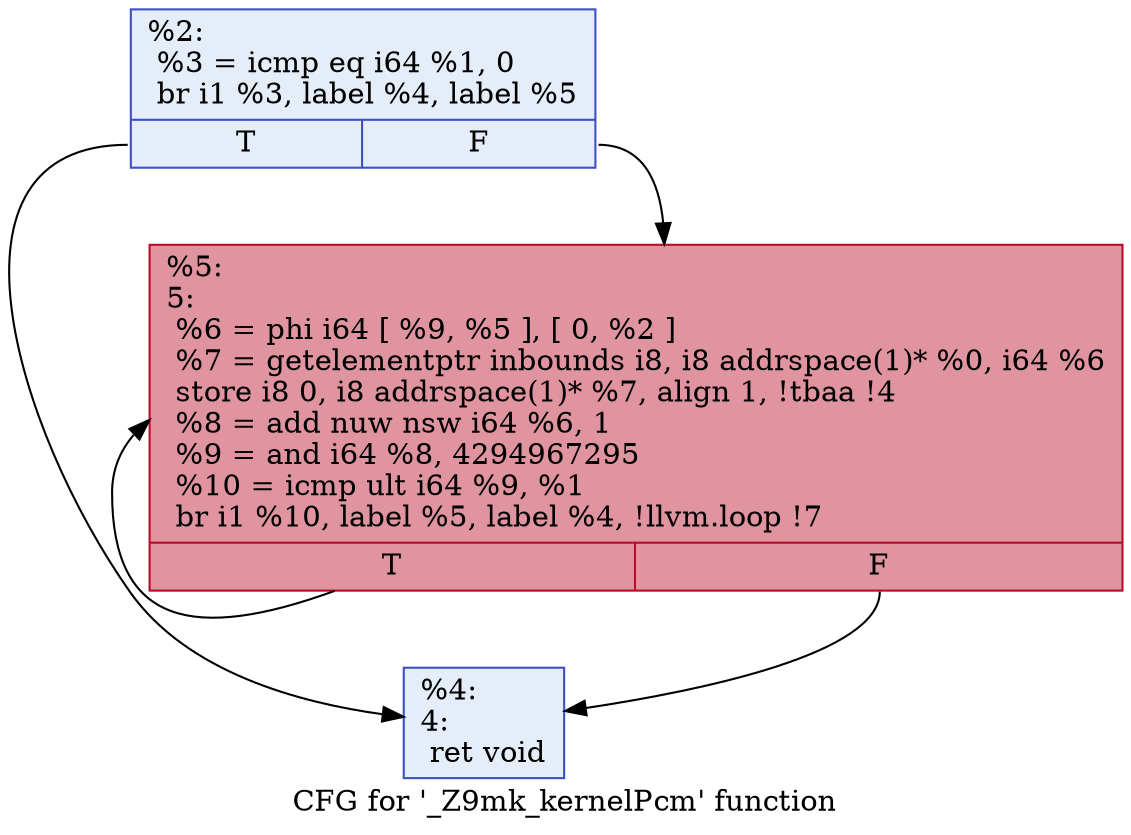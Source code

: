 digraph "CFG for '_Z9mk_kernelPcm' function" {
	label="CFG for '_Z9mk_kernelPcm' function";

	Node0x5275af0 [shape=record,color="#3d50c3ff", style=filled, fillcolor="#c5d6f270",label="{%2:\l  %3 = icmp eq i64 %1, 0\l  br i1 %3, label %4, label %5\l|{<s0>T|<s1>F}}"];
	Node0x5275af0:s0 -> Node0x5276210;
	Node0x5275af0:s1 -> Node0x52762a0;
	Node0x5276210 [shape=record,color="#3d50c3ff", style=filled, fillcolor="#c5d6f270",label="{%4:\l4:                                                \l  ret void\l}"];
	Node0x52762a0 [shape=record,color="#b70d28ff", style=filled, fillcolor="#b70d2870",label="{%5:\l5:                                                \l  %6 = phi i64 [ %9, %5 ], [ 0, %2 ]\l  %7 = getelementptr inbounds i8, i8 addrspace(1)* %0, i64 %6\l  store i8 0, i8 addrspace(1)* %7, align 1, !tbaa !4\l  %8 = add nuw nsw i64 %6, 1\l  %9 = and i64 %8, 4294967295\l  %10 = icmp ult i64 %9, %1\l  br i1 %10, label %5, label %4, !llvm.loop !7\l|{<s0>T|<s1>F}}"];
	Node0x52762a0:s0 -> Node0x52762a0;
	Node0x52762a0:s1 -> Node0x5276210;
}
